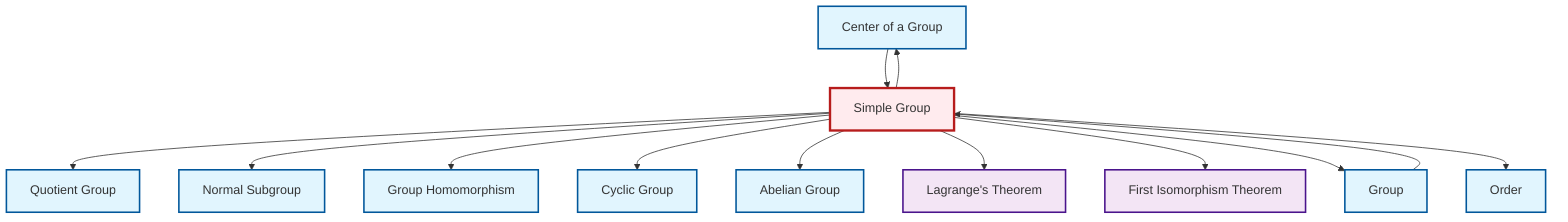 graph TD
    classDef definition fill:#e1f5fe,stroke:#01579b,stroke-width:2px
    classDef theorem fill:#f3e5f5,stroke:#4a148c,stroke-width:2px
    classDef axiom fill:#fff3e0,stroke:#e65100,stroke-width:2px
    classDef example fill:#e8f5e9,stroke:#1b5e20,stroke-width:2px
    classDef current fill:#ffebee,stroke:#b71c1c,stroke-width:3px
    def-order["Order"]:::definition
    def-center-of-group["Center of a Group"]:::definition
    thm-first-isomorphism["First Isomorphism Theorem"]:::theorem
    def-group["Group"]:::definition
    def-quotient-group["Quotient Group"]:::definition
    def-abelian-group["Abelian Group"]:::definition
    thm-lagrange["Lagrange's Theorem"]:::theorem
    def-simple-group["Simple Group"]:::definition
    def-cyclic-group["Cyclic Group"]:::definition
    def-normal-subgroup["Normal Subgroup"]:::definition
    def-homomorphism["Group Homomorphism"]:::definition
    def-simple-group --> def-quotient-group
    def-simple-group --> def-normal-subgroup
    def-simple-group --> def-homomorphism
    def-simple-group --> def-cyclic-group
    def-group --> def-simple-group
    def-simple-group --> def-abelian-group
    def-simple-group --> thm-lagrange
    def-simple-group --> def-center-of-group
    def-simple-group --> thm-first-isomorphism
    def-simple-group --> def-group
    def-simple-group --> def-order
    def-center-of-group --> def-simple-group
    class def-simple-group current